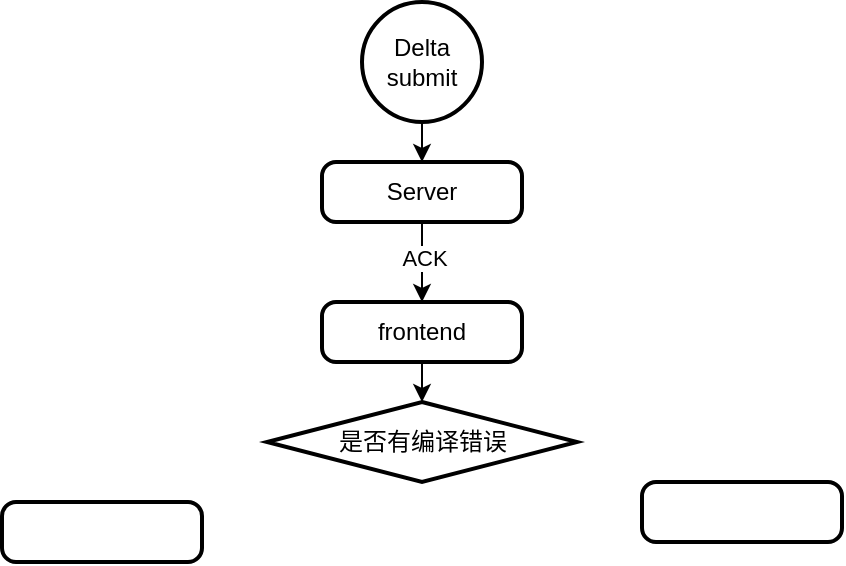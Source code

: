 <mxfile version="23.1.5" type="github">
  <diagram name="第 1 页" id="qj2XTVZFTjdlmrTv2NC9">
    <mxGraphModel dx="867" dy="498" grid="1" gridSize="10" guides="1" tooltips="1" connect="1" arrows="1" fold="1" page="1" pageScale="1" pageWidth="827" pageHeight="1169" math="0" shadow="0">
      <root>
        <mxCell id="0" />
        <mxCell id="1" parent="0" />
        <mxCell id="p7GYd0nLDkKs18JjrAZf-4" style="edgeStyle=orthogonalEdgeStyle;rounded=0;orthogonalLoop=1;jettySize=auto;html=1;exitX=0.5;exitY=1;exitDx=0;exitDy=0;exitPerimeter=0;entryX=0.5;entryY=0;entryDx=0;entryDy=0;" edge="1" parent="1" source="p7GYd0nLDkKs18JjrAZf-2" target="p7GYd0nLDkKs18JjrAZf-3">
          <mxGeometry relative="1" as="geometry" />
        </mxCell>
        <mxCell id="p7GYd0nLDkKs18JjrAZf-2" value="Delta &lt;br&gt;submit" style="strokeWidth=2;html=1;shape=mxgraph.flowchart.start_2;whiteSpace=wrap;" vertex="1" parent="1">
          <mxGeometry x="290" y="70" width="60" height="60" as="geometry" />
        </mxCell>
        <mxCell id="p7GYd0nLDkKs18JjrAZf-7" style="edgeStyle=orthogonalEdgeStyle;rounded=0;orthogonalLoop=1;jettySize=auto;html=1;exitX=0.5;exitY=1;exitDx=0;exitDy=0;entryX=0.5;entryY=0;entryDx=0;entryDy=0;" edge="1" parent="1" source="p7GYd0nLDkKs18JjrAZf-3" target="p7GYd0nLDkKs18JjrAZf-5">
          <mxGeometry relative="1" as="geometry" />
        </mxCell>
        <mxCell id="p7GYd0nLDkKs18JjrAZf-8" value="ACK" style="edgeLabel;html=1;align=center;verticalAlign=middle;resizable=0;points=[];" vertex="1" connectable="0" parent="p7GYd0nLDkKs18JjrAZf-7">
          <mxGeometry x="-0.067" y="1" relative="1" as="geometry">
            <mxPoint y="-1" as="offset" />
          </mxGeometry>
        </mxCell>
        <mxCell id="p7GYd0nLDkKs18JjrAZf-3" value="Server" style="rounded=1;whiteSpace=wrap;html=1;absoluteArcSize=1;arcSize=14;strokeWidth=2;" vertex="1" parent="1">
          <mxGeometry x="270" y="150" width="100" height="30" as="geometry" />
        </mxCell>
        <mxCell id="p7GYd0nLDkKs18JjrAZf-5" value="frontend" style="rounded=1;whiteSpace=wrap;html=1;absoluteArcSize=1;arcSize=14;strokeWidth=2;" vertex="1" parent="1">
          <mxGeometry x="270" y="220" width="100" height="30" as="geometry" />
        </mxCell>
        <mxCell id="p7GYd0nLDkKs18JjrAZf-10" value="是否有编译错误" style="strokeWidth=2;html=1;shape=mxgraph.flowchart.decision;whiteSpace=wrap;" vertex="1" parent="1">
          <mxGeometry x="242.5" y="270" width="155" height="40" as="geometry" />
        </mxCell>
        <mxCell id="p7GYd0nLDkKs18JjrAZf-11" style="edgeStyle=orthogonalEdgeStyle;rounded=0;orthogonalLoop=1;jettySize=auto;html=1;exitX=0.5;exitY=1;exitDx=0;exitDy=0;entryX=0.5;entryY=0;entryDx=0;entryDy=0;entryPerimeter=0;" edge="1" parent="1" source="p7GYd0nLDkKs18JjrAZf-5" target="p7GYd0nLDkKs18JjrAZf-10">
          <mxGeometry relative="1" as="geometry" />
        </mxCell>
        <mxCell id="p7GYd0nLDkKs18JjrAZf-12" value="" style="rounded=1;whiteSpace=wrap;html=1;absoluteArcSize=1;arcSize=14;strokeWidth=2;" vertex="1" parent="1">
          <mxGeometry x="110" y="320" width="100" height="30" as="geometry" />
        </mxCell>
        <mxCell id="p7GYd0nLDkKs18JjrAZf-13" value="" style="rounded=1;whiteSpace=wrap;html=1;absoluteArcSize=1;arcSize=14;strokeWidth=2;" vertex="1" parent="1">
          <mxGeometry x="430" y="310" width="100" height="30" as="geometry" />
        </mxCell>
      </root>
    </mxGraphModel>
  </diagram>
</mxfile>
